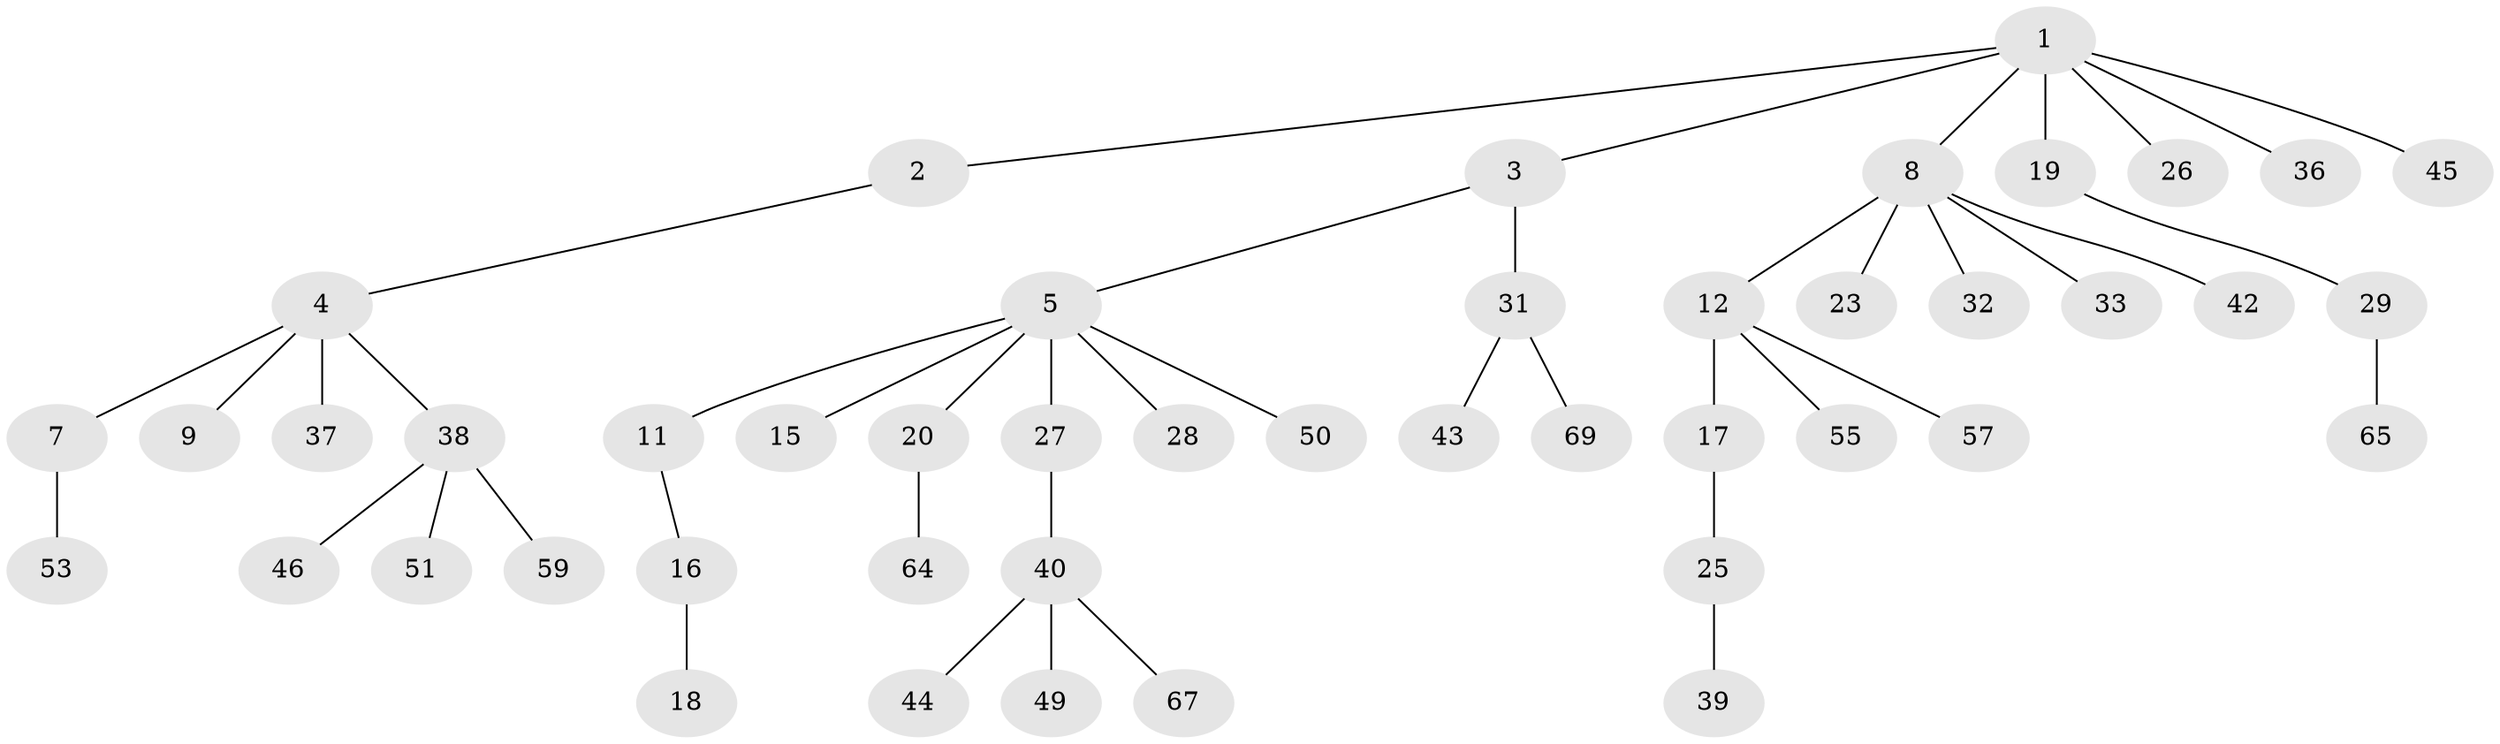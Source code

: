 // original degree distribution, {8: 0.014492753623188406, 3: 0.13043478260869565, 4: 0.07246376811594203, 7: 0.014492753623188406, 1: 0.5072463768115942, 5: 0.014492753623188406, 2: 0.2463768115942029}
// Generated by graph-tools (version 1.1) at 2025/42/03/06/25 10:42:05]
// undirected, 46 vertices, 45 edges
graph export_dot {
graph [start="1"]
  node [color=gray90,style=filled];
  1 [super="+13"];
  2 [super="+34"];
  3 [super="+35"];
  4 [super="+6"];
  5 [super="+22"];
  7 [super="+58"];
  8 [super="+10"];
  9;
  11;
  12 [super="+14"];
  15 [super="+52"];
  16 [super="+24"];
  17;
  18 [super="+21"];
  19;
  20 [super="+60"];
  23 [super="+54"];
  25 [super="+30"];
  26;
  27;
  28;
  29 [super="+56"];
  31 [super="+41"];
  32;
  33;
  36;
  37 [super="+61"];
  38 [super="+48"];
  39 [super="+66"];
  40 [super="+63"];
  42;
  43 [super="+47"];
  44;
  45 [super="+62"];
  46 [super="+68"];
  49;
  50;
  51;
  53;
  55;
  57;
  59;
  64;
  65;
  67;
  69;
  1 -- 2;
  1 -- 3;
  1 -- 8;
  1 -- 19;
  1 -- 26;
  1 -- 36;
  1 -- 45;
  2 -- 4;
  3 -- 5;
  3 -- 31;
  4 -- 7;
  4 -- 9;
  4 -- 37;
  4 -- 38;
  5 -- 11;
  5 -- 15;
  5 -- 20;
  5 -- 28;
  5 -- 50;
  5 -- 27;
  7 -- 53;
  8 -- 33;
  8 -- 32;
  8 -- 23;
  8 -- 42;
  8 -- 12;
  11 -- 16;
  12 -- 17;
  12 -- 57;
  12 -- 55;
  16 -- 18;
  17 -- 25;
  19 -- 29;
  20 -- 64;
  25 -- 39;
  27 -- 40;
  29 -- 65;
  31 -- 69;
  31 -- 43;
  38 -- 46;
  38 -- 59;
  38 -- 51;
  40 -- 44;
  40 -- 49;
  40 -- 67;
}
